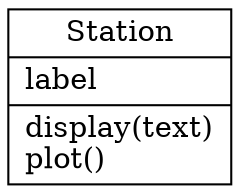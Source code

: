 digraph "classes_uml_core" {
charset="utf-8"
rankdir=BT
"0" [label="{Station|label\l|display(text)\lplot()\l}", shape="record"];
}

